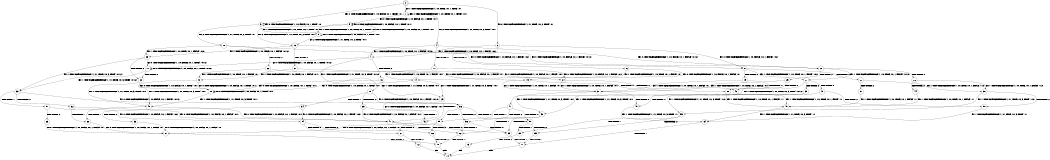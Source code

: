 digraph BCG {
size = "7, 10.5";
center = TRUE;
node [shape = circle];
0 [peripheries = 2];
0 -> 1 [label = "EX !1 !ATOMIC_EXCH_BRANCH (1, +0, TRUE, +0, 1, TRUE) !:0:"];
0 -> 2 [label = "EX !2 !ATOMIC_EXCH_BRANCH (1, +1, TRUE, +0, 2, TRUE) !:0:"];
0 -> 3 [label = "EX !0 !ATOMIC_EXCH_BRANCH (1, +0, FALSE, +0, 1, TRUE) !:0:"];
1 -> 4 [label = "EX !2 !ATOMIC_EXCH_BRANCH (1, +1, TRUE, +0, 2, TRUE) !:0:1:"];
1 -> 5 [label = "EX !0 !ATOMIC_EXCH_BRANCH (1, +0, FALSE, +0, 1, TRUE) !:0:1:"];
1 -> 1 [label = "EX !1 !ATOMIC_EXCH_BRANCH (1, +0, TRUE, +0, 1, TRUE) !:0:1:"];
2 -> 6 [label = "TERMINATE !2"];
2 -> 7 [label = "EX !1 !ATOMIC_EXCH_BRANCH (1, +0, TRUE, +0, 1, FALSE) !:0:2:"];
2 -> 8 [label = "EX !0 !ATOMIC_EXCH_BRANCH (1, +0, FALSE, +0, 1, FALSE) !:0:2:"];
3 -> 9 [label = "EX !1 !ATOMIC_EXCH_BRANCH (1, +0, TRUE, +0, 1, TRUE) !:0:"];
3 -> 10 [label = "EX !2 !ATOMIC_EXCH_BRANCH (1, +1, TRUE, +0, 2, TRUE) !:0:"];
3 -> 3 [label = "EX !0 !ATOMIC_EXCH_BRANCH (1, +0, FALSE, +0, 1, TRUE) !:0:"];
4 -> 11 [label = "TERMINATE !2"];
4 -> 12 [label = "EX !0 !ATOMIC_EXCH_BRANCH (1, +0, FALSE, +0, 1, FALSE) !:0:1:2:"];
4 -> 7 [label = "EX !1 !ATOMIC_EXCH_BRANCH (1, +0, TRUE, +0, 1, FALSE) !:0:1:2:"];
5 -> 13 [label = "EX !2 !ATOMIC_EXCH_BRANCH (1, +1, TRUE, +0, 2, TRUE) !:0:1:"];
5 -> 9 [label = "EX !1 !ATOMIC_EXCH_BRANCH (1, +0, TRUE, +0, 1, TRUE) !:0:1:"];
5 -> 5 [label = "EX !0 !ATOMIC_EXCH_BRANCH (1, +0, FALSE, +0, 1, TRUE) !:0:1:"];
6 -> 14 [label = "EX !1 !ATOMIC_EXCH_BRANCH (1, +0, TRUE, +0, 1, FALSE) !:0:"];
6 -> 15 [label = "EX !0 !ATOMIC_EXCH_BRANCH (1, +0, FALSE, +0, 1, FALSE) !:0:"];
7 -> 16 [label = "TERMINATE !2"];
7 -> 17 [label = "EX !0 !ATOMIC_EXCH_BRANCH (1, +0, FALSE, +0, 1, TRUE) !:0:1:2:"];
7 -> 18 [label = "EX !1 !ATOMIC_EXCH_BRANCH (1, +1, TRUE, +0, 3, TRUE) !:0:1:2:"];
8 -> 19 [label = "TERMINATE !2"];
8 -> 20 [label = "TERMINATE !0"];
8 -> 21 [label = "EX !1 !ATOMIC_EXCH_BRANCH (1, +0, TRUE, +0, 1, FALSE) !:0:2:"];
9 -> 13 [label = "EX !2 !ATOMIC_EXCH_BRANCH (1, +1, TRUE, +0, 2, TRUE) !:0:1:"];
9 -> 9 [label = "EX !1 !ATOMIC_EXCH_BRANCH (1, +0, TRUE, +0, 1, TRUE) !:0:1:"];
9 -> 5 [label = "EX !0 !ATOMIC_EXCH_BRANCH (1, +0, FALSE, +0, 1, TRUE) !:0:1:"];
10 -> 22 [label = "TERMINATE !2"];
10 -> 23 [label = "EX !1 !ATOMIC_EXCH_BRANCH (1, +0, TRUE, +0, 1, FALSE) !:0:2:"];
10 -> 8 [label = "EX !0 !ATOMIC_EXCH_BRANCH (1, +0, FALSE, +0, 1, FALSE) !:0:2:"];
11 -> 24 [label = "EX !0 !ATOMIC_EXCH_BRANCH (1, +0, FALSE, +0, 1, FALSE) !:0:1:"];
11 -> 14 [label = "EX !1 !ATOMIC_EXCH_BRANCH (1, +0, TRUE, +0, 1, FALSE) !:0:1:"];
12 -> 25 [label = "TERMINATE !2"];
12 -> 26 [label = "TERMINATE !0"];
12 -> 21 [label = "EX !1 !ATOMIC_EXCH_BRANCH (1, +0, TRUE, +0, 1, FALSE) !:0:1:2:"];
13 -> 27 [label = "TERMINATE !2"];
13 -> 23 [label = "EX !1 !ATOMIC_EXCH_BRANCH (1, +0, TRUE, +0, 1, FALSE) !:0:1:2:"];
13 -> 12 [label = "EX !0 !ATOMIC_EXCH_BRANCH (1, +0, FALSE, +0, 1, FALSE) !:0:1:2:"];
14 -> 28 [label = "EX !0 !ATOMIC_EXCH_BRANCH (1, +0, FALSE, +0, 1, TRUE) !:0:1:"];
14 -> 29 [label = "EX !1 !ATOMIC_EXCH_BRANCH (1, +1, TRUE, +0, 3, TRUE) !:0:1:"];
15 -> 30 [label = "TERMINATE !0"];
15 -> 31 [label = "EX !1 !ATOMIC_EXCH_BRANCH (1, +0, TRUE, +0, 1, FALSE) !:0:"];
16 -> 28 [label = "EX !0 !ATOMIC_EXCH_BRANCH (1, +0, FALSE, +0, 1, TRUE) !:0:1:"];
16 -> 29 [label = "EX !1 !ATOMIC_EXCH_BRANCH (1, +1, TRUE, +0, 3, TRUE) !:0:1:"];
17 -> 32 [label = "TERMINATE !2"];
17 -> 33 [label = "EX !1 !ATOMIC_EXCH_BRANCH (1, +1, TRUE, +0, 3, TRUE) !:0:1:2:"];
17 -> 17 [label = "EX !0 !ATOMIC_EXCH_BRANCH (1, +0, FALSE, +0, 1, TRUE) !:0:1:2:"];
18 -> 34 [label = "TERMINATE !1"];
18 -> 35 [label = "TERMINATE !2"];
18 -> 36 [label = "EX !0 !ATOMIC_EXCH_BRANCH (1, +0, FALSE, +0, 1, FALSE) !:0:1:2:"];
19 -> 30 [label = "TERMINATE !0"];
19 -> 31 [label = "EX !1 !ATOMIC_EXCH_BRANCH (1, +0, TRUE, +0, 1, FALSE) !:0:"];
20 -> 37 [label = "TERMINATE !2"];
20 -> 38 [label = "EX !1 !ATOMIC_EXCH_BRANCH (1, +0, TRUE, +0, 1, FALSE) !:1:2:"];
21 -> 39 [label = "TERMINATE !2"];
21 -> 40 [label = "TERMINATE !0"];
21 -> 41 [label = "EX !1 !ATOMIC_EXCH_BRANCH (1, +1, TRUE, +0, 3, TRUE) !:0:1:2:"];
22 -> 42 [label = "EX !1 !ATOMIC_EXCH_BRANCH (1, +0, TRUE, +0, 1, FALSE) !:0:"];
22 -> 15 [label = "EX !0 !ATOMIC_EXCH_BRANCH (1, +0, FALSE, +0, 1, FALSE) !:0:"];
23 -> 32 [label = "TERMINATE !2"];
23 -> 33 [label = "EX !1 !ATOMIC_EXCH_BRANCH (1, +1, TRUE, +0, 3, TRUE) !:0:1:2:"];
23 -> 17 [label = "EX !0 !ATOMIC_EXCH_BRANCH (1, +0, FALSE, +0, 1, TRUE) !:0:1:2:"];
24 -> 43 [label = "TERMINATE !0"];
24 -> 31 [label = "EX !1 !ATOMIC_EXCH_BRANCH (1, +0, TRUE, +0, 1, FALSE) !:0:1:"];
25 -> 43 [label = "TERMINATE !0"];
25 -> 31 [label = "EX !1 !ATOMIC_EXCH_BRANCH (1, +0, TRUE, +0, 1, FALSE) !:0:1:"];
26 -> 44 [label = "TERMINATE !2"];
26 -> 38 [label = "EX !1 !ATOMIC_EXCH_BRANCH (1, +0, TRUE, +0, 1, FALSE) !:1:2:"];
27 -> 42 [label = "EX !1 !ATOMIC_EXCH_BRANCH (1, +0, TRUE, +0, 1, FALSE) !:0:1:"];
27 -> 24 [label = "EX !0 !ATOMIC_EXCH_BRANCH (1, +0, FALSE, +0, 1, FALSE) !:0:1:"];
28 -> 45 [label = "EX !1 !ATOMIC_EXCH_BRANCH (1, +1, TRUE, +0, 3, TRUE) !:0:1:"];
28 -> 28 [label = "EX !0 !ATOMIC_EXCH_BRANCH (1, +0, FALSE, +0, 1, TRUE) !:0:1:"];
29 -> 46 [label = "TERMINATE !1"];
29 -> 47 [label = "EX !0 !ATOMIC_EXCH_BRANCH (1, +0, FALSE, +0, 1, FALSE) !:0:1:"];
30 -> 48 [label = "EX !1 !ATOMIC_EXCH_BRANCH (1, +0, TRUE, +0, 1, FALSE) !:1:"];
31 -> 49 [label = "TERMINATE !0"];
31 -> 50 [label = "EX !1 !ATOMIC_EXCH_BRANCH (1, +1, TRUE, +0, 3, TRUE) !:0:1:"];
32 -> 45 [label = "EX !1 !ATOMIC_EXCH_BRANCH (1, +1, TRUE, +0, 3, TRUE) !:0:1:"];
32 -> 28 [label = "EX !0 !ATOMIC_EXCH_BRANCH (1, +0, FALSE, +0, 1, TRUE) !:0:1:"];
33 -> 51 [label = "TERMINATE !1"];
33 -> 52 [label = "TERMINATE !2"];
33 -> 36 [label = "EX !0 !ATOMIC_EXCH_BRANCH (1, +0, FALSE, +0, 1, FALSE) !:0:1:2:"];
34 -> 53 [label = "TERMINATE !2"];
34 -> 54 [label = "EX !0 !ATOMIC_EXCH_BRANCH (1, +0, FALSE, +0, 1, FALSE) !:0:2:"];
35 -> 46 [label = "TERMINATE !1"];
35 -> 47 [label = "EX !0 !ATOMIC_EXCH_BRANCH (1, +0, FALSE, +0, 1, FALSE) !:0:1:"];
36 -> 55 [label = "TERMINATE !1"];
36 -> 56 [label = "TERMINATE !2"];
36 -> 57 [label = "TERMINATE !0"];
37 -> 48 [label = "EX !1 !ATOMIC_EXCH_BRANCH (1, +0, TRUE, +0, 1, FALSE) !:1:"];
38 -> 58 [label = "TERMINATE !2"];
38 -> 59 [label = "EX !1 !ATOMIC_EXCH_BRANCH (1, +1, TRUE, +0, 3, TRUE) !:1:2:"];
39 -> 49 [label = "TERMINATE !0"];
39 -> 50 [label = "EX !1 !ATOMIC_EXCH_BRANCH (1, +1, TRUE, +0, 3, TRUE) !:0:1:"];
40 -> 58 [label = "TERMINATE !2"];
40 -> 59 [label = "EX !1 !ATOMIC_EXCH_BRANCH (1, +1, TRUE, +0, 3, TRUE) !:1:2:"];
41 -> 55 [label = "TERMINATE !1"];
41 -> 56 [label = "TERMINATE !2"];
41 -> 57 [label = "TERMINATE !0"];
42 -> 45 [label = "EX !1 !ATOMIC_EXCH_BRANCH (1, +1, TRUE, +0, 3, TRUE) !:0:1:"];
42 -> 28 [label = "EX !0 !ATOMIC_EXCH_BRANCH (1, +0, FALSE, +0, 1, TRUE) !:0:1:"];
43 -> 48 [label = "EX !1 !ATOMIC_EXCH_BRANCH (1, +0, TRUE, +0, 1, FALSE) !:1:"];
44 -> 48 [label = "EX !1 !ATOMIC_EXCH_BRANCH (1, +0, TRUE, +0, 1, FALSE) !:1:"];
45 -> 60 [label = "TERMINATE !1"];
45 -> 47 [label = "EX !0 !ATOMIC_EXCH_BRANCH (1, +0, FALSE, +0, 1, FALSE) !:0:1:"];
46 -> 61 [label = "EX !0 !ATOMIC_EXCH_BRANCH (1, +0, FALSE, +0, 1, FALSE) !:0:"];
47 -> 62 [label = "TERMINATE !1"];
47 -> 63 [label = "TERMINATE !0"];
48 -> 64 [label = "EX !1 !ATOMIC_EXCH_BRANCH (1, +1, TRUE, +0, 3, TRUE) !:1:"];
49 -> 64 [label = "EX !1 !ATOMIC_EXCH_BRANCH (1, +1, TRUE, +0, 3, TRUE) !:1:"];
50 -> 62 [label = "TERMINATE !1"];
50 -> 63 [label = "TERMINATE !0"];
51 -> 65 [label = "TERMINATE !2"];
51 -> 54 [label = "EX !0 !ATOMIC_EXCH_BRANCH (1, +0, FALSE, +0, 1, FALSE) !:0:2:"];
52 -> 60 [label = "TERMINATE !1"];
52 -> 47 [label = "EX !0 !ATOMIC_EXCH_BRANCH (1, +0, FALSE, +0, 1, FALSE) !:0:1:"];
53 -> 61 [label = "EX !0 !ATOMIC_EXCH_BRANCH (1, +0, FALSE, +0, 1, FALSE) !:0:"];
54 -> 66 [label = "TERMINATE !2"];
54 -> 67 [label = "TERMINATE !0"];
55 -> 66 [label = "TERMINATE !2"];
55 -> 67 [label = "TERMINATE !0"];
56 -> 62 [label = "TERMINATE !1"];
56 -> 63 [label = "TERMINATE !0"];
57 -> 68 [label = "TERMINATE !1"];
57 -> 69 [label = "TERMINATE !2"];
58 -> 64 [label = "EX !1 !ATOMIC_EXCH_BRANCH (1, +1, TRUE, +0, 3, TRUE) !:1:"];
59 -> 68 [label = "TERMINATE !1"];
59 -> 69 [label = "TERMINATE !2"];
60 -> 61 [label = "EX !0 !ATOMIC_EXCH_BRANCH (1, +0, FALSE, +0, 1, FALSE) !:0:"];
61 -> 70 [label = "TERMINATE !0"];
62 -> 70 [label = "TERMINATE !0"];
63 -> 71 [label = "TERMINATE !1"];
64 -> 71 [label = "TERMINATE !1"];
65 -> 61 [label = "EX !0 !ATOMIC_EXCH_BRANCH (1, +0, FALSE, +0, 1, FALSE) !:0:"];
66 -> 70 [label = "TERMINATE !0"];
67 -> 72 [label = "TERMINATE !2"];
68 -> 73 [label = "TERMINATE !2"];
69 -> 71 [label = "TERMINATE !1"];
70 -> 74 [label = "exit"];
71 -> 74 [label = "exit"];
72 -> 74 [label = "exit"];
73 -> 74 [label = "exit"];
}
